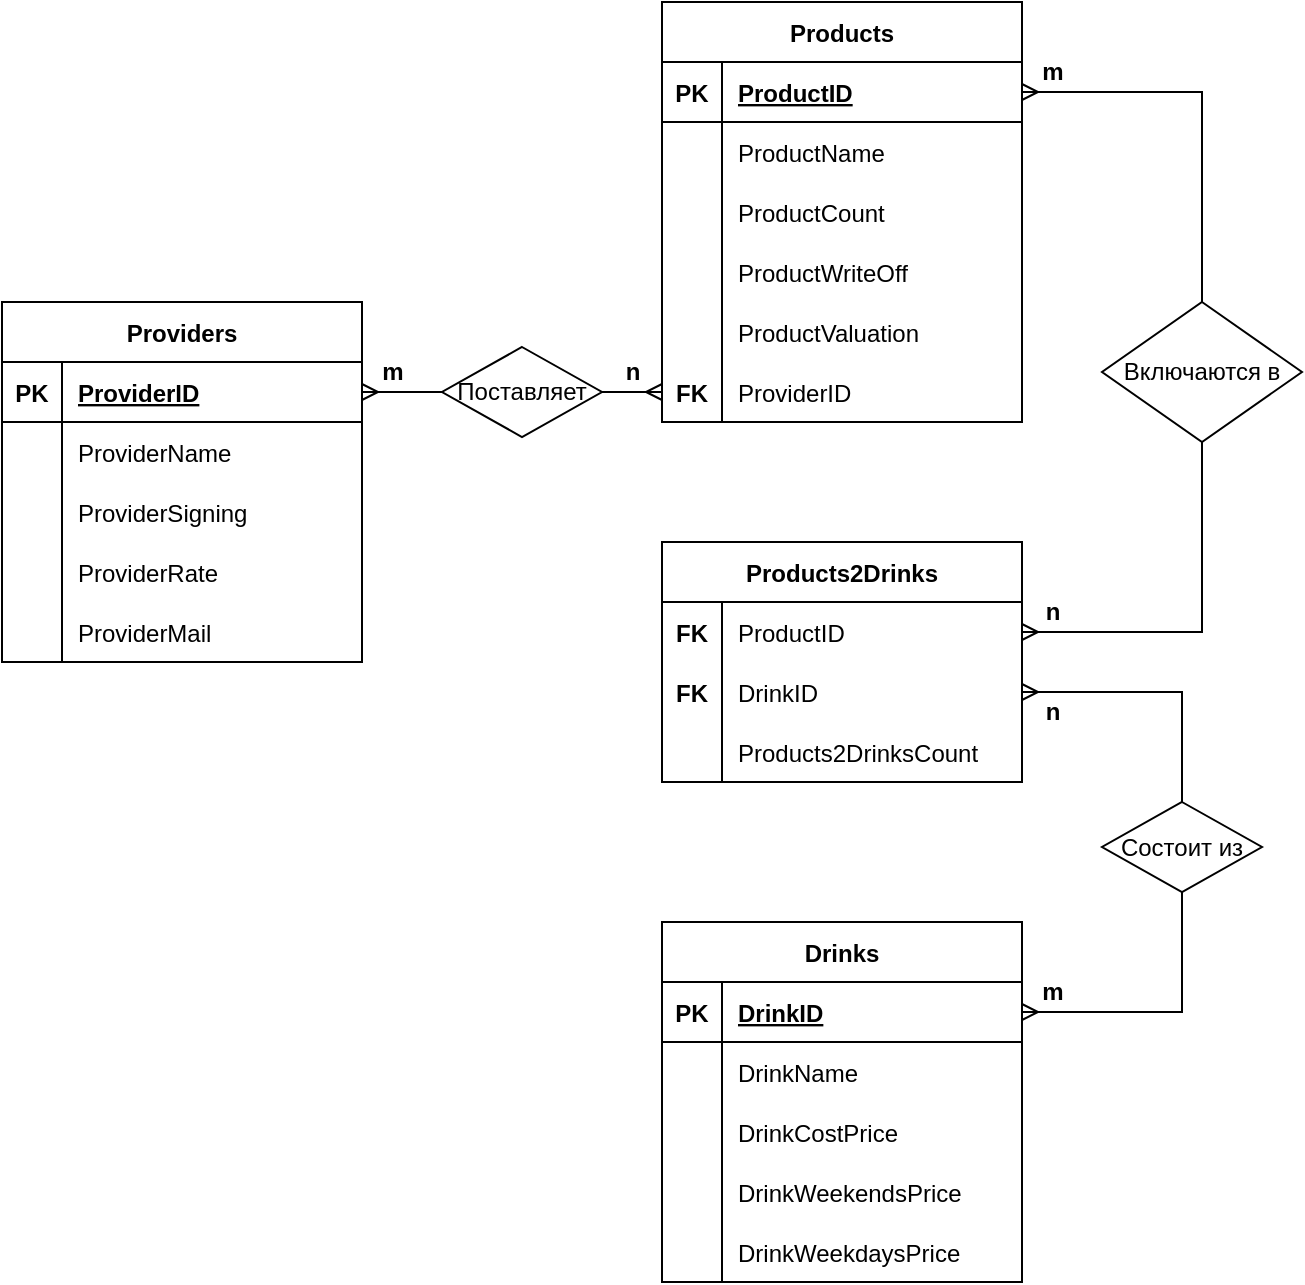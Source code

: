 <mxfile version="20.3.2" type="device"><diagram id="bQkOcbo1eUhBRMFsXfdL" name="Страница 1"><mxGraphModel dx="1350" dy="712" grid="1" gridSize="10" guides="1" tooltips="1" connect="1" arrows="1" fold="1" page="1" pageScale="1" pageWidth="827" pageHeight="1169" math="0" shadow="0"><root><mxCell id="0"/><mxCell id="1" parent="0"/><mxCell id="TLGC3MU0jZzJKpCpIA_z-28" value="Providers" style="shape=table;startSize=30;container=1;collapsible=1;childLayout=tableLayout;fixedRows=1;rowLines=0;fontStyle=1;align=center;resizeLast=1;" vertex="1" parent="1"><mxGeometry x="30" y="490" width="180" height="180" as="geometry"><mxRectangle x="110" y="340" width="100" height="30" as="alternateBounds"/></mxGeometry></mxCell><mxCell id="TLGC3MU0jZzJKpCpIA_z-29" value="" style="shape=partialRectangle;collapsible=0;dropTarget=0;pointerEvents=0;fillColor=none;top=0;left=0;bottom=1;right=0;points=[[0,0.5],[1,0.5]];portConstraint=eastwest;" vertex="1" parent="TLGC3MU0jZzJKpCpIA_z-28"><mxGeometry y="30" width="180" height="30" as="geometry"/></mxCell><mxCell id="TLGC3MU0jZzJKpCpIA_z-30" value="PK" style="shape=partialRectangle;connectable=0;fillColor=none;top=0;left=0;bottom=0;right=0;fontStyle=1;overflow=hidden;" vertex="1" parent="TLGC3MU0jZzJKpCpIA_z-29"><mxGeometry width="30" height="30" as="geometry"><mxRectangle width="30" height="30" as="alternateBounds"/></mxGeometry></mxCell><mxCell id="TLGC3MU0jZzJKpCpIA_z-31" value="ProviderID" style="shape=partialRectangle;connectable=0;fillColor=none;top=0;left=0;bottom=0;right=0;align=left;spacingLeft=6;fontStyle=5;overflow=hidden;" vertex="1" parent="TLGC3MU0jZzJKpCpIA_z-29"><mxGeometry x="30" width="150" height="30" as="geometry"><mxRectangle width="150" height="30" as="alternateBounds"/></mxGeometry></mxCell><mxCell id="TLGC3MU0jZzJKpCpIA_z-32" value="" style="shape=partialRectangle;collapsible=0;dropTarget=0;pointerEvents=0;fillColor=none;top=0;left=0;bottom=0;right=0;points=[[0,0.5],[1,0.5]];portConstraint=eastwest;" vertex="1" parent="TLGC3MU0jZzJKpCpIA_z-28"><mxGeometry y="60" width="180" height="30" as="geometry"/></mxCell><mxCell id="TLGC3MU0jZzJKpCpIA_z-33" value="" style="shape=partialRectangle;connectable=0;fillColor=none;top=0;left=0;bottom=0;right=0;editable=1;overflow=hidden;" vertex="1" parent="TLGC3MU0jZzJKpCpIA_z-32"><mxGeometry width="30" height="30" as="geometry"><mxRectangle width="30" height="30" as="alternateBounds"/></mxGeometry></mxCell><mxCell id="TLGC3MU0jZzJKpCpIA_z-34" value="ProviderName" style="shape=partialRectangle;connectable=0;fillColor=none;top=0;left=0;bottom=0;right=0;align=left;spacingLeft=6;overflow=hidden;" vertex="1" parent="TLGC3MU0jZzJKpCpIA_z-32"><mxGeometry x="30" width="150" height="30" as="geometry"><mxRectangle width="150" height="30" as="alternateBounds"/></mxGeometry></mxCell><mxCell id="TLGC3MU0jZzJKpCpIA_z-35" value="" style="shape=partialRectangle;collapsible=0;dropTarget=0;pointerEvents=0;fillColor=none;top=0;left=0;bottom=0;right=0;points=[[0,0.5],[1,0.5]];portConstraint=eastwest;" vertex="1" parent="TLGC3MU0jZzJKpCpIA_z-28"><mxGeometry y="90" width="180" height="30" as="geometry"/></mxCell><mxCell id="TLGC3MU0jZzJKpCpIA_z-36" value="" style="shape=partialRectangle;connectable=0;fillColor=none;top=0;left=0;bottom=0;right=0;editable=1;overflow=hidden;" vertex="1" parent="TLGC3MU0jZzJKpCpIA_z-35"><mxGeometry width="30" height="30" as="geometry"><mxRectangle width="30" height="30" as="alternateBounds"/></mxGeometry></mxCell><mxCell id="TLGC3MU0jZzJKpCpIA_z-37" value="ProviderSigning" style="shape=partialRectangle;connectable=0;fillColor=none;top=0;left=0;bottom=0;right=0;align=left;spacingLeft=6;overflow=hidden;" vertex="1" parent="TLGC3MU0jZzJKpCpIA_z-35"><mxGeometry x="30" width="150" height="30" as="geometry"><mxRectangle width="150" height="30" as="alternateBounds"/></mxGeometry></mxCell><mxCell id="TLGC3MU0jZzJKpCpIA_z-38" style="shape=partialRectangle;collapsible=0;dropTarget=0;pointerEvents=0;fillColor=none;top=0;left=0;bottom=0;right=0;points=[[0,0.5],[1,0.5]];portConstraint=eastwest;" vertex="1" parent="TLGC3MU0jZzJKpCpIA_z-28"><mxGeometry y="120" width="180" height="30" as="geometry"/></mxCell><mxCell id="TLGC3MU0jZzJKpCpIA_z-39" style="shape=partialRectangle;connectable=0;fillColor=none;top=0;left=0;bottom=0;right=0;editable=1;overflow=hidden;" vertex="1" parent="TLGC3MU0jZzJKpCpIA_z-38"><mxGeometry width="30" height="30" as="geometry"><mxRectangle width="30" height="30" as="alternateBounds"/></mxGeometry></mxCell><mxCell id="TLGC3MU0jZzJKpCpIA_z-40" value="ProviderRate" style="shape=partialRectangle;connectable=0;fillColor=none;top=0;left=0;bottom=0;right=0;align=left;spacingLeft=6;overflow=hidden;" vertex="1" parent="TLGC3MU0jZzJKpCpIA_z-38"><mxGeometry x="30" width="150" height="30" as="geometry"><mxRectangle width="150" height="30" as="alternateBounds"/></mxGeometry></mxCell><mxCell id="TLGC3MU0jZzJKpCpIA_z-41" value="" style="shape=partialRectangle;collapsible=0;dropTarget=0;pointerEvents=0;fillColor=none;top=0;left=0;bottom=0;right=0;points=[[0,0.5],[1,0.5]];portConstraint=eastwest;" vertex="1" parent="TLGC3MU0jZzJKpCpIA_z-28"><mxGeometry y="150" width="180" height="30" as="geometry"/></mxCell><mxCell id="TLGC3MU0jZzJKpCpIA_z-42" value="" style="shape=partialRectangle;connectable=0;fillColor=none;top=0;left=0;bottom=0;right=0;editable=1;overflow=hidden;" vertex="1" parent="TLGC3MU0jZzJKpCpIA_z-41"><mxGeometry width="30" height="30" as="geometry"><mxRectangle width="30" height="30" as="alternateBounds"/></mxGeometry></mxCell><mxCell id="TLGC3MU0jZzJKpCpIA_z-43" value="ProviderMail" style="shape=partialRectangle;connectable=0;fillColor=none;top=0;left=0;bottom=0;right=0;align=left;spacingLeft=6;overflow=hidden;" vertex="1" parent="TLGC3MU0jZzJKpCpIA_z-41"><mxGeometry x="30" width="150" height="30" as="geometry"><mxRectangle width="150" height="30" as="alternateBounds"/></mxGeometry></mxCell><mxCell id="TLGC3MU0jZzJKpCpIA_z-63" value="Products" style="shape=table;startSize=30;container=1;collapsible=1;childLayout=tableLayout;fixedRows=1;rowLines=0;fontStyle=1;align=center;resizeLast=1;" vertex="1" parent="1"><mxGeometry x="360" y="340" width="180" height="210" as="geometry"><mxRectangle x="110" y="340" width="100" height="30" as="alternateBounds"/></mxGeometry></mxCell><mxCell id="TLGC3MU0jZzJKpCpIA_z-64" value="" style="shape=partialRectangle;collapsible=0;dropTarget=0;pointerEvents=0;fillColor=none;top=0;left=0;bottom=1;right=0;points=[[0,0.5],[1,0.5]];portConstraint=eastwest;" vertex="1" parent="TLGC3MU0jZzJKpCpIA_z-63"><mxGeometry y="30" width="180" height="30" as="geometry"/></mxCell><mxCell id="TLGC3MU0jZzJKpCpIA_z-65" value="PK" style="shape=partialRectangle;connectable=0;fillColor=none;top=0;left=0;bottom=0;right=0;fontStyle=1;overflow=hidden;" vertex="1" parent="TLGC3MU0jZzJKpCpIA_z-64"><mxGeometry width="30" height="30" as="geometry"><mxRectangle width="30" height="30" as="alternateBounds"/></mxGeometry></mxCell><mxCell id="TLGC3MU0jZzJKpCpIA_z-66" value="ProductID" style="shape=partialRectangle;connectable=0;fillColor=none;top=0;left=0;bottom=0;right=0;align=left;spacingLeft=6;fontStyle=5;overflow=hidden;" vertex="1" parent="TLGC3MU0jZzJKpCpIA_z-64"><mxGeometry x="30" width="150" height="30" as="geometry"><mxRectangle width="150" height="30" as="alternateBounds"/></mxGeometry></mxCell><mxCell id="TLGC3MU0jZzJKpCpIA_z-67" value="" style="shape=partialRectangle;collapsible=0;dropTarget=0;pointerEvents=0;fillColor=none;top=0;left=0;bottom=0;right=0;points=[[0,0.5],[1,0.5]];portConstraint=eastwest;" vertex="1" parent="TLGC3MU0jZzJKpCpIA_z-63"><mxGeometry y="60" width="180" height="30" as="geometry"/></mxCell><mxCell id="TLGC3MU0jZzJKpCpIA_z-68" value="" style="shape=partialRectangle;connectable=0;fillColor=none;top=0;left=0;bottom=0;right=0;editable=1;overflow=hidden;" vertex="1" parent="TLGC3MU0jZzJKpCpIA_z-67"><mxGeometry width="30" height="30" as="geometry"><mxRectangle width="30" height="30" as="alternateBounds"/></mxGeometry></mxCell><mxCell id="TLGC3MU0jZzJKpCpIA_z-69" value="ProductName" style="shape=partialRectangle;connectable=0;fillColor=none;top=0;left=0;bottom=0;right=0;align=left;spacingLeft=6;overflow=hidden;" vertex="1" parent="TLGC3MU0jZzJKpCpIA_z-67"><mxGeometry x="30" width="150" height="30" as="geometry"><mxRectangle width="150" height="30" as="alternateBounds"/></mxGeometry></mxCell><mxCell id="TLGC3MU0jZzJKpCpIA_z-70" value="" style="shape=partialRectangle;collapsible=0;dropTarget=0;pointerEvents=0;fillColor=none;top=0;left=0;bottom=0;right=0;points=[[0,0.5],[1,0.5]];portConstraint=eastwest;" vertex="1" parent="TLGC3MU0jZzJKpCpIA_z-63"><mxGeometry y="90" width="180" height="30" as="geometry"/></mxCell><mxCell id="TLGC3MU0jZzJKpCpIA_z-71" value="" style="shape=partialRectangle;connectable=0;fillColor=none;top=0;left=0;bottom=0;right=0;editable=1;overflow=hidden;" vertex="1" parent="TLGC3MU0jZzJKpCpIA_z-70"><mxGeometry width="30" height="30" as="geometry"><mxRectangle width="30" height="30" as="alternateBounds"/></mxGeometry></mxCell><mxCell id="TLGC3MU0jZzJKpCpIA_z-72" value="ProductCount" style="shape=partialRectangle;connectable=0;fillColor=none;top=0;left=0;bottom=0;right=0;align=left;spacingLeft=6;overflow=hidden;" vertex="1" parent="TLGC3MU0jZzJKpCpIA_z-70"><mxGeometry x="30" width="150" height="30" as="geometry"><mxRectangle width="150" height="30" as="alternateBounds"/></mxGeometry></mxCell><mxCell id="TLGC3MU0jZzJKpCpIA_z-73" style="shape=partialRectangle;collapsible=0;dropTarget=0;pointerEvents=0;fillColor=none;top=0;left=0;bottom=0;right=0;points=[[0,0.5],[1,0.5]];portConstraint=eastwest;" vertex="1" parent="TLGC3MU0jZzJKpCpIA_z-63"><mxGeometry y="120" width="180" height="30" as="geometry"/></mxCell><mxCell id="TLGC3MU0jZzJKpCpIA_z-74" style="shape=partialRectangle;connectable=0;fillColor=none;top=0;left=0;bottom=0;right=0;editable=1;overflow=hidden;" vertex="1" parent="TLGC3MU0jZzJKpCpIA_z-73"><mxGeometry width="30" height="30" as="geometry"><mxRectangle width="30" height="30" as="alternateBounds"/></mxGeometry></mxCell><mxCell id="TLGC3MU0jZzJKpCpIA_z-75" value="ProductWriteOff" style="shape=partialRectangle;connectable=0;fillColor=none;top=0;left=0;bottom=0;right=0;align=left;spacingLeft=6;overflow=hidden;" vertex="1" parent="TLGC3MU0jZzJKpCpIA_z-73"><mxGeometry x="30" width="150" height="30" as="geometry"><mxRectangle width="150" height="30" as="alternateBounds"/></mxGeometry></mxCell><mxCell id="TLGC3MU0jZzJKpCpIA_z-76" value="" style="shape=partialRectangle;collapsible=0;dropTarget=0;pointerEvents=0;fillColor=none;top=0;left=0;bottom=0;right=0;points=[[0,0.5],[1,0.5]];portConstraint=eastwest;" vertex="1" parent="TLGC3MU0jZzJKpCpIA_z-63"><mxGeometry y="150" width="180" height="30" as="geometry"/></mxCell><mxCell id="TLGC3MU0jZzJKpCpIA_z-77" value="" style="shape=partialRectangle;connectable=0;fillColor=none;top=0;left=0;bottom=0;right=0;editable=1;overflow=hidden;" vertex="1" parent="TLGC3MU0jZzJKpCpIA_z-76"><mxGeometry width="30" height="30" as="geometry"><mxRectangle width="30" height="30" as="alternateBounds"/></mxGeometry></mxCell><mxCell id="TLGC3MU0jZzJKpCpIA_z-78" value="ProductValuation" style="shape=partialRectangle;connectable=0;fillColor=none;top=0;left=0;bottom=0;right=0;align=left;spacingLeft=6;overflow=hidden;" vertex="1" parent="TLGC3MU0jZzJKpCpIA_z-76"><mxGeometry x="30" width="150" height="30" as="geometry"><mxRectangle width="150" height="30" as="alternateBounds"/></mxGeometry></mxCell><mxCell id="TLGC3MU0jZzJKpCpIA_z-79" value="" style="shape=partialRectangle;collapsible=0;dropTarget=0;pointerEvents=0;fillColor=none;top=0;left=0;bottom=0;right=0;points=[[0,0.5],[1,0.5]];portConstraint=eastwest;" vertex="1" parent="TLGC3MU0jZzJKpCpIA_z-63"><mxGeometry y="180" width="180" height="30" as="geometry"/></mxCell><mxCell id="TLGC3MU0jZzJKpCpIA_z-80" value="FK" style="shape=partialRectangle;connectable=0;fillColor=none;top=0;left=0;bottom=0;right=0;editable=1;overflow=hidden;fontStyle=1" vertex="1" parent="TLGC3MU0jZzJKpCpIA_z-79"><mxGeometry width="30" height="30" as="geometry"><mxRectangle width="30" height="30" as="alternateBounds"/></mxGeometry></mxCell><mxCell id="TLGC3MU0jZzJKpCpIA_z-81" value="ProviderID" style="shape=partialRectangle;connectable=0;fillColor=none;top=0;left=0;bottom=0;right=0;align=left;spacingLeft=6;overflow=hidden;" vertex="1" parent="TLGC3MU0jZzJKpCpIA_z-79"><mxGeometry x="30" width="150" height="30" as="geometry"><mxRectangle width="150" height="30" as="alternateBounds"/></mxGeometry></mxCell><mxCell id="TLGC3MU0jZzJKpCpIA_z-84" value="" style="edgeStyle=orthogonalEdgeStyle;fontSize=12;html=1;endArrow=ERmany;startArrow=none;rounded=0;entryX=1;entryY=0.5;entryDx=0;entryDy=0;exitX=0;exitY=0.5;exitDx=0;exitDy=0;" edge="1" parent="1" source="TLGC3MU0jZzJKpCpIA_z-130" target="TLGC3MU0jZzJKpCpIA_z-29"><mxGeometry width="100" height="100" relative="1" as="geometry"><mxPoint x="450" y="600" as="sourcePoint"/><mxPoint x="550" y="500" as="targetPoint"/></mxGeometry></mxCell><mxCell id="TLGC3MU0jZzJKpCpIA_z-85" value="Drinks" style="shape=table;startSize=30;container=1;collapsible=1;childLayout=tableLayout;fixedRows=1;rowLines=0;fontStyle=1;align=center;resizeLast=1;" vertex="1" parent="1"><mxGeometry x="360" y="800" width="180" height="180" as="geometry"><mxRectangle x="110" y="340" width="100" height="30" as="alternateBounds"/></mxGeometry></mxCell><mxCell id="TLGC3MU0jZzJKpCpIA_z-86" value="" style="shape=partialRectangle;collapsible=0;dropTarget=0;pointerEvents=0;fillColor=none;top=0;left=0;bottom=1;right=0;points=[[0,0.5],[1,0.5]];portConstraint=eastwest;" vertex="1" parent="TLGC3MU0jZzJKpCpIA_z-85"><mxGeometry y="30" width="180" height="30" as="geometry"/></mxCell><mxCell id="TLGC3MU0jZzJKpCpIA_z-87" value="PK" style="shape=partialRectangle;connectable=0;fillColor=none;top=0;left=0;bottom=0;right=0;fontStyle=1;overflow=hidden;" vertex="1" parent="TLGC3MU0jZzJKpCpIA_z-86"><mxGeometry width="30" height="30" as="geometry"><mxRectangle width="30" height="30" as="alternateBounds"/></mxGeometry></mxCell><mxCell id="TLGC3MU0jZzJKpCpIA_z-88" value="DrinkID" style="shape=partialRectangle;connectable=0;fillColor=none;top=0;left=0;bottom=0;right=0;align=left;spacingLeft=6;fontStyle=5;overflow=hidden;" vertex="1" parent="TLGC3MU0jZzJKpCpIA_z-86"><mxGeometry x="30" width="150" height="30" as="geometry"><mxRectangle width="150" height="30" as="alternateBounds"/></mxGeometry></mxCell><mxCell id="TLGC3MU0jZzJKpCpIA_z-89" value="" style="shape=partialRectangle;collapsible=0;dropTarget=0;pointerEvents=0;fillColor=none;top=0;left=0;bottom=0;right=0;points=[[0,0.5],[1,0.5]];portConstraint=eastwest;" vertex="1" parent="TLGC3MU0jZzJKpCpIA_z-85"><mxGeometry y="60" width="180" height="30" as="geometry"/></mxCell><mxCell id="TLGC3MU0jZzJKpCpIA_z-90" value="" style="shape=partialRectangle;connectable=0;fillColor=none;top=0;left=0;bottom=0;right=0;editable=1;overflow=hidden;" vertex="1" parent="TLGC3MU0jZzJKpCpIA_z-89"><mxGeometry width="30" height="30" as="geometry"><mxRectangle width="30" height="30" as="alternateBounds"/></mxGeometry></mxCell><mxCell id="TLGC3MU0jZzJKpCpIA_z-91" value="DrinkName" style="shape=partialRectangle;connectable=0;fillColor=none;top=0;left=0;bottom=0;right=0;align=left;spacingLeft=6;overflow=hidden;" vertex="1" parent="TLGC3MU0jZzJKpCpIA_z-89"><mxGeometry x="30" width="150" height="30" as="geometry"><mxRectangle width="150" height="30" as="alternateBounds"/></mxGeometry></mxCell><mxCell id="TLGC3MU0jZzJKpCpIA_z-92" value="" style="shape=partialRectangle;collapsible=0;dropTarget=0;pointerEvents=0;fillColor=none;top=0;left=0;bottom=0;right=0;points=[[0,0.5],[1,0.5]];portConstraint=eastwest;" vertex="1" parent="TLGC3MU0jZzJKpCpIA_z-85"><mxGeometry y="90" width="180" height="30" as="geometry"/></mxCell><mxCell id="TLGC3MU0jZzJKpCpIA_z-93" value="" style="shape=partialRectangle;connectable=0;fillColor=none;top=0;left=0;bottom=0;right=0;editable=1;overflow=hidden;" vertex="1" parent="TLGC3MU0jZzJKpCpIA_z-92"><mxGeometry width="30" height="30" as="geometry"><mxRectangle width="30" height="30" as="alternateBounds"/></mxGeometry></mxCell><mxCell id="TLGC3MU0jZzJKpCpIA_z-94" value="DrinkCostPrice" style="shape=partialRectangle;connectable=0;fillColor=none;top=0;left=0;bottom=0;right=0;align=left;spacingLeft=6;overflow=hidden;" vertex="1" parent="TLGC3MU0jZzJKpCpIA_z-92"><mxGeometry x="30" width="150" height="30" as="geometry"><mxRectangle width="150" height="30" as="alternateBounds"/></mxGeometry></mxCell><mxCell id="TLGC3MU0jZzJKpCpIA_z-95" style="shape=partialRectangle;collapsible=0;dropTarget=0;pointerEvents=0;fillColor=none;top=0;left=0;bottom=0;right=0;points=[[0,0.5],[1,0.5]];portConstraint=eastwest;" vertex="1" parent="TLGC3MU0jZzJKpCpIA_z-85"><mxGeometry y="120" width="180" height="30" as="geometry"/></mxCell><mxCell id="TLGC3MU0jZzJKpCpIA_z-96" style="shape=partialRectangle;connectable=0;fillColor=none;top=0;left=0;bottom=0;right=0;editable=1;overflow=hidden;" vertex="1" parent="TLGC3MU0jZzJKpCpIA_z-95"><mxGeometry width="30" height="30" as="geometry"><mxRectangle width="30" height="30" as="alternateBounds"/></mxGeometry></mxCell><mxCell id="TLGC3MU0jZzJKpCpIA_z-97" value="DrinkWeekendsPrice" style="shape=partialRectangle;connectable=0;fillColor=none;top=0;left=0;bottom=0;right=0;align=left;spacingLeft=6;overflow=hidden;" vertex="1" parent="TLGC3MU0jZzJKpCpIA_z-95"><mxGeometry x="30" width="150" height="30" as="geometry"><mxRectangle width="150" height="30" as="alternateBounds"/></mxGeometry></mxCell><mxCell id="TLGC3MU0jZzJKpCpIA_z-98" value="" style="shape=partialRectangle;collapsible=0;dropTarget=0;pointerEvents=0;fillColor=none;top=0;left=0;bottom=0;right=0;points=[[0,0.5],[1,0.5]];portConstraint=eastwest;" vertex="1" parent="TLGC3MU0jZzJKpCpIA_z-85"><mxGeometry y="150" width="180" height="30" as="geometry"/></mxCell><mxCell id="TLGC3MU0jZzJKpCpIA_z-99" value="" style="shape=partialRectangle;connectable=0;fillColor=none;top=0;left=0;bottom=0;right=0;editable=1;overflow=hidden;" vertex="1" parent="TLGC3MU0jZzJKpCpIA_z-98"><mxGeometry width="30" height="30" as="geometry"><mxRectangle width="30" height="30" as="alternateBounds"/></mxGeometry></mxCell><mxCell id="TLGC3MU0jZzJKpCpIA_z-100" value="DrinkWeekdaysPrice" style="shape=partialRectangle;connectable=0;fillColor=none;top=0;left=0;bottom=0;right=0;align=left;spacingLeft=6;overflow=hidden;" vertex="1" parent="TLGC3MU0jZzJKpCpIA_z-98"><mxGeometry x="30" width="150" height="30" as="geometry"><mxRectangle width="150" height="30" as="alternateBounds"/></mxGeometry></mxCell><mxCell id="TLGC3MU0jZzJKpCpIA_z-104" value="Products2Drinks" style="shape=table;startSize=30;container=1;collapsible=1;childLayout=tableLayout;fixedRows=1;rowLines=0;fontStyle=1;align=center;resizeLast=1;" vertex="1" parent="1"><mxGeometry x="360" y="610" width="180" height="120" as="geometry"><mxRectangle x="110" y="340" width="100" height="30" as="alternateBounds"/></mxGeometry></mxCell><mxCell id="TLGC3MU0jZzJKpCpIA_z-108" value="" style="shape=partialRectangle;collapsible=0;dropTarget=0;pointerEvents=0;fillColor=none;top=0;left=0;bottom=0;right=0;points=[[0,0.5],[1,0.5]];portConstraint=eastwest;" vertex="1" parent="TLGC3MU0jZzJKpCpIA_z-104"><mxGeometry y="30" width="180" height="30" as="geometry"/></mxCell><mxCell id="TLGC3MU0jZzJKpCpIA_z-109" value="FK" style="shape=partialRectangle;connectable=0;fillColor=none;top=0;left=0;bottom=0;right=0;editable=1;overflow=hidden;fontStyle=1" vertex="1" parent="TLGC3MU0jZzJKpCpIA_z-108"><mxGeometry width="30" height="30" as="geometry"><mxRectangle width="30" height="30" as="alternateBounds"/></mxGeometry></mxCell><mxCell id="TLGC3MU0jZzJKpCpIA_z-110" value="ProductID" style="shape=partialRectangle;connectable=0;fillColor=none;top=0;left=0;bottom=0;right=0;align=left;spacingLeft=6;overflow=hidden;" vertex="1" parent="TLGC3MU0jZzJKpCpIA_z-108"><mxGeometry x="30" width="150" height="30" as="geometry"><mxRectangle width="150" height="30" as="alternateBounds"/></mxGeometry></mxCell><mxCell id="TLGC3MU0jZzJKpCpIA_z-111" value="" style="shape=partialRectangle;collapsible=0;dropTarget=0;pointerEvents=0;fillColor=none;top=0;left=0;bottom=0;right=0;points=[[0,0.5],[1,0.5]];portConstraint=eastwest;" vertex="1" parent="TLGC3MU0jZzJKpCpIA_z-104"><mxGeometry y="60" width="180" height="30" as="geometry"/></mxCell><mxCell id="TLGC3MU0jZzJKpCpIA_z-112" value="FK" style="shape=partialRectangle;connectable=0;fillColor=none;top=0;left=0;bottom=0;right=0;editable=1;overflow=hidden;fontStyle=1" vertex="1" parent="TLGC3MU0jZzJKpCpIA_z-111"><mxGeometry width="30" height="30" as="geometry"><mxRectangle width="30" height="30" as="alternateBounds"/></mxGeometry></mxCell><mxCell id="TLGC3MU0jZzJKpCpIA_z-113" value="DrinkID" style="shape=partialRectangle;connectable=0;fillColor=none;top=0;left=0;bottom=0;right=0;align=left;spacingLeft=6;overflow=hidden;" vertex="1" parent="TLGC3MU0jZzJKpCpIA_z-111"><mxGeometry x="30" width="150" height="30" as="geometry"><mxRectangle width="150" height="30" as="alternateBounds"/></mxGeometry></mxCell><mxCell id="TLGC3MU0jZzJKpCpIA_z-127" value="" style="shape=partialRectangle;collapsible=0;dropTarget=0;pointerEvents=0;fillColor=none;top=0;left=0;bottom=0;right=0;points=[[0,0.5],[1,0.5]];portConstraint=eastwest;" vertex="1" parent="TLGC3MU0jZzJKpCpIA_z-104"><mxGeometry y="90" width="180" height="30" as="geometry"/></mxCell><mxCell id="TLGC3MU0jZzJKpCpIA_z-128" value="" style="shape=partialRectangle;connectable=0;fillColor=none;top=0;left=0;bottom=0;right=0;editable=1;overflow=hidden;fontStyle=1" vertex="1" parent="TLGC3MU0jZzJKpCpIA_z-127"><mxGeometry width="30" height="30" as="geometry"><mxRectangle width="30" height="30" as="alternateBounds"/></mxGeometry></mxCell><mxCell id="TLGC3MU0jZzJKpCpIA_z-129" value="Products2DrinksCount" style="shape=partialRectangle;connectable=0;fillColor=none;top=0;left=0;bottom=0;right=0;align=left;spacingLeft=6;overflow=hidden;" vertex="1" parent="TLGC3MU0jZzJKpCpIA_z-127"><mxGeometry x="30" width="150" height="30" as="geometry"><mxRectangle width="150" height="30" as="alternateBounds"/></mxGeometry></mxCell><mxCell id="TLGC3MU0jZzJKpCpIA_z-130" value="Поставляет" style="rhombus;whiteSpace=wrap;html=1;" vertex="1" parent="1"><mxGeometry x="250" y="512.5" width="80" height="45" as="geometry"/></mxCell><mxCell id="TLGC3MU0jZzJKpCpIA_z-131" value="" style="edgeStyle=entityRelationEdgeStyle;fontSize=12;html=1;endArrow=none;startArrow=ERmany;rounded=0;entryX=1;entryY=0.5;entryDx=0;entryDy=0;exitX=0;exitY=0.5;exitDx=0;exitDy=0;" edge="1" parent="1" source="TLGC3MU0jZzJKpCpIA_z-79" target="TLGC3MU0jZzJKpCpIA_z-130"><mxGeometry width="100" height="100" relative="1" as="geometry"><mxPoint x="360" y="535" as="sourcePoint"/><mxPoint x="260" y="615" as="targetPoint"/></mxGeometry></mxCell><mxCell id="TLGC3MU0jZzJKpCpIA_z-132" value="&lt;b&gt;m&lt;/b&gt;" style="text;html=1;align=center;verticalAlign=middle;resizable=0;points=[];autosize=1;strokeColor=none;fillColor=none;" vertex="1" parent="1"><mxGeometry x="210" y="510" width="30" height="30" as="geometry"/></mxCell><mxCell id="TLGC3MU0jZzJKpCpIA_z-134" value="&lt;b&gt;n&lt;/b&gt;" style="text;html=1;align=center;verticalAlign=middle;resizable=0;points=[];autosize=1;strokeColor=none;fillColor=none;" vertex="1" parent="1"><mxGeometry x="330" y="510" width="30" height="30" as="geometry"/></mxCell><mxCell id="TLGC3MU0jZzJKpCpIA_z-135" value="" style="edgeStyle=orthogonalEdgeStyle;fontSize=12;html=1;endArrow=ERmany;startArrow=none;rounded=0;entryX=1;entryY=0.5;entryDx=0;entryDy=0;exitX=0.5;exitY=1;exitDx=0;exitDy=0;" edge="1" parent="1" source="TLGC3MU0jZzJKpCpIA_z-139" target="TLGC3MU0jZzJKpCpIA_z-86"><mxGeometry width="100" height="100" relative="1" as="geometry"><mxPoint x="340" y="600" as="sourcePoint"/><mxPoint x="440" y="500" as="targetPoint"/></mxGeometry></mxCell><mxCell id="TLGC3MU0jZzJKpCpIA_z-136" value="" style="edgeStyle=orthogonalEdgeStyle;fontSize=12;html=1;endArrow=ERmany;startArrow=none;rounded=0;entryX=1;entryY=0.5;entryDx=0;entryDy=0;exitX=0.5;exitY=0;exitDx=0;exitDy=0;" edge="1" parent="1" source="TLGC3MU0jZzJKpCpIA_z-137" target="TLGC3MU0jZzJKpCpIA_z-64"><mxGeometry width="100" height="100" relative="1" as="geometry"><mxPoint x="550" y="675" as="sourcePoint"/><mxPoint x="630" y="645" as="targetPoint"/></mxGeometry></mxCell><mxCell id="TLGC3MU0jZzJKpCpIA_z-137" value="Включаются в" style="rhombus;whiteSpace=wrap;html=1;" vertex="1" parent="1"><mxGeometry x="580" y="490" width="100" height="70" as="geometry"/></mxCell><mxCell id="TLGC3MU0jZzJKpCpIA_z-138" value="" style="edgeStyle=orthogonalEdgeStyle;fontSize=12;html=1;endArrow=none;startArrow=ERmany;rounded=0;entryX=0.5;entryY=1;entryDx=0;entryDy=0;exitX=1;exitY=0.5;exitDx=0;exitDy=0;" edge="1" parent="1" source="TLGC3MU0jZzJKpCpIA_z-108" target="TLGC3MU0jZzJKpCpIA_z-137"><mxGeometry width="100" height="100" relative="1" as="geometry"><mxPoint x="540" y="635" as="sourcePoint"/><mxPoint x="540" y="385.0" as="targetPoint"/></mxGeometry></mxCell><mxCell id="TLGC3MU0jZzJKpCpIA_z-139" value="Состоит из" style="rhombus;whiteSpace=wrap;html=1;" vertex="1" parent="1"><mxGeometry x="580" y="740" width="80" height="45" as="geometry"/></mxCell><mxCell id="TLGC3MU0jZzJKpCpIA_z-140" value="" style="edgeStyle=orthogonalEdgeStyle;fontSize=12;html=1;endArrow=none;startArrow=ERmany;rounded=0;entryX=0.5;entryY=0;entryDx=0;entryDy=0;exitX=1;exitY=0.5;exitDx=0;exitDy=0;" edge="1" parent="1" source="TLGC3MU0jZzJKpCpIA_z-111" target="TLGC3MU0jZzJKpCpIA_z-139"><mxGeometry width="100" height="100" relative="1" as="geometry"><mxPoint x="540" y="685" as="sourcePoint"/><mxPoint x="540" y="845" as="targetPoint"/></mxGeometry></mxCell><mxCell id="TLGC3MU0jZzJKpCpIA_z-141" value="&lt;b&gt;m&lt;/b&gt;" style="text;html=1;align=center;verticalAlign=middle;resizable=0;points=[];autosize=1;strokeColor=none;fillColor=none;" vertex="1" parent="1"><mxGeometry x="540" y="360" width="30" height="30" as="geometry"/></mxCell><mxCell id="TLGC3MU0jZzJKpCpIA_z-142" value="&lt;b&gt;m&lt;/b&gt;" style="text;html=1;align=center;verticalAlign=middle;resizable=0;points=[];autosize=1;strokeColor=none;fillColor=none;" vertex="1" parent="1"><mxGeometry x="540" y="820" width="30" height="30" as="geometry"/></mxCell><mxCell id="TLGC3MU0jZzJKpCpIA_z-143" value="&lt;b&gt;n&lt;/b&gt;" style="text;html=1;align=center;verticalAlign=middle;resizable=0;points=[];autosize=1;strokeColor=none;fillColor=none;" vertex="1" parent="1"><mxGeometry x="540" y="630" width="30" height="30" as="geometry"/></mxCell><mxCell id="TLGC3MU0jZzJKpCpIA_z-145" value="&lt;b&gt;n&lt;/b&gt;" style="text;html=1;align=center;verticalAlign=middle;resizable=0;points=[];autosize=1;strokeColor=none;fillColor=none;" vertex="1" parent="1"><mxGeometry x="540" y="680" width="30" height="30" as="geometry"/></mxCell></root></mxGraphModel></diagram></mxfile>